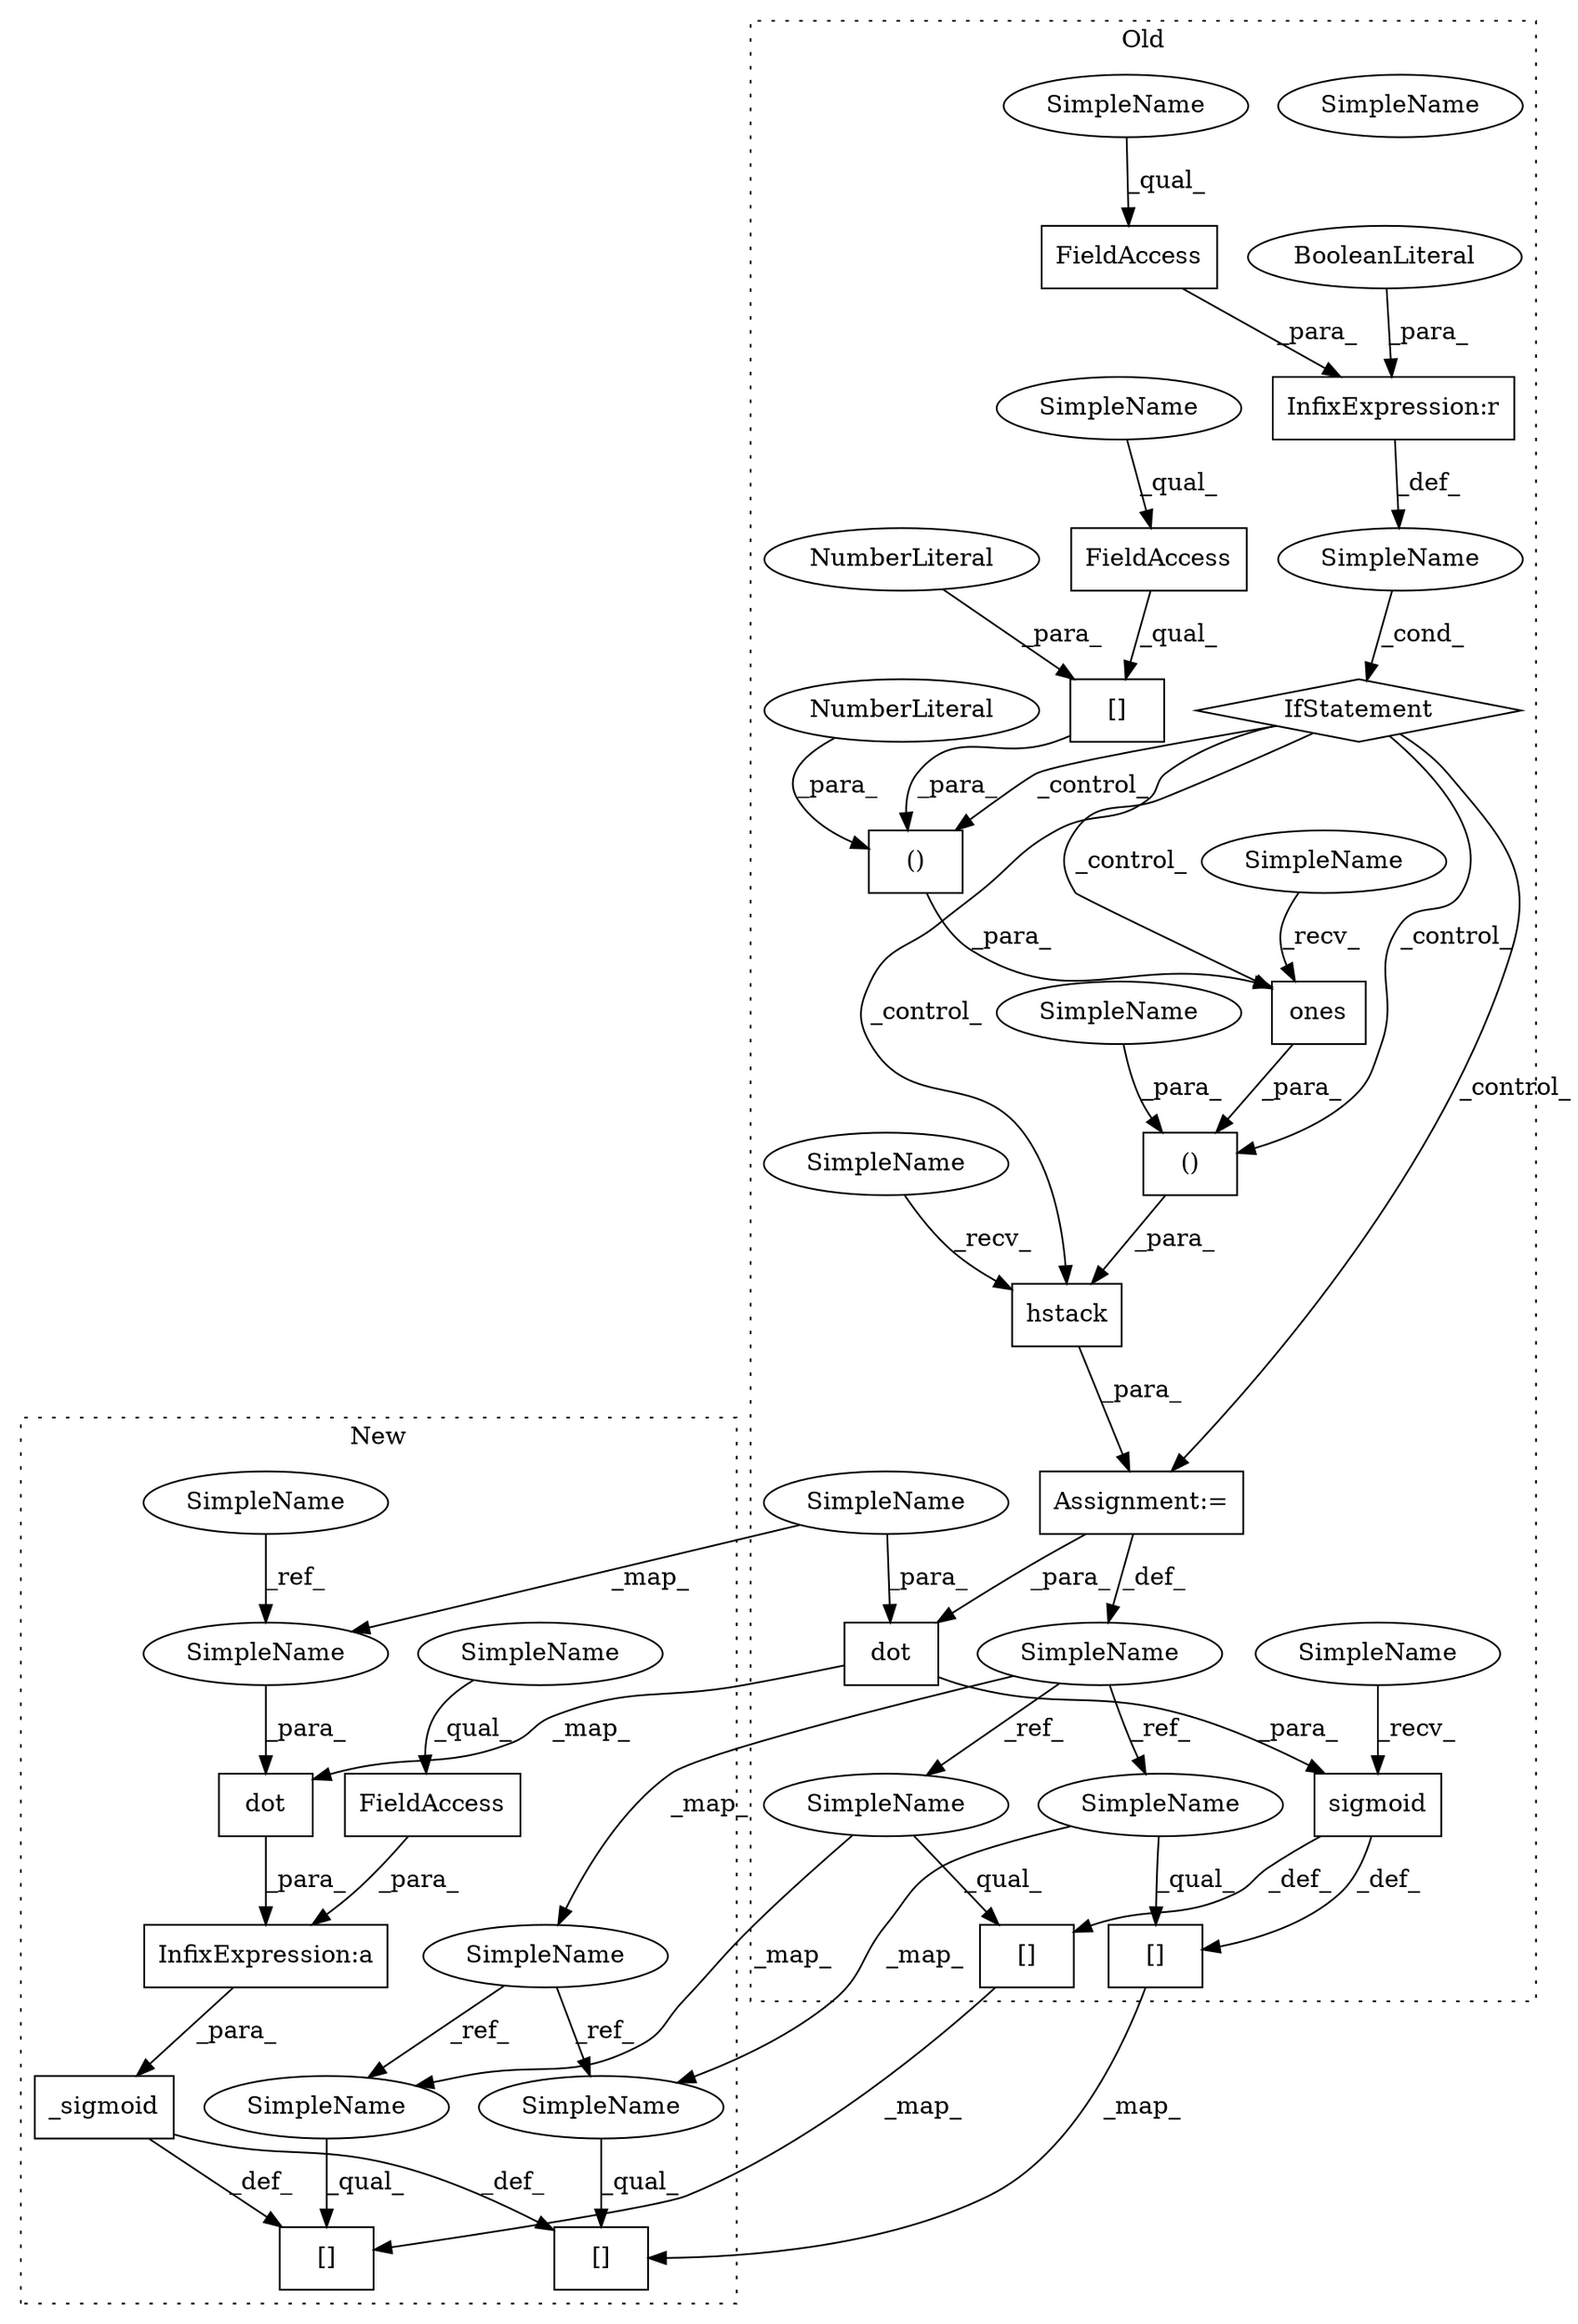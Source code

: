 digraph G {
subgraph cluster0 {
1 [label="SimpleName" a="42" s="2696" l="5" shape="ellipse"];
4 [label="hstack" a="32" s="2702,2784" l="14,2" shape="box"];
6 [label="[]" a="2" s="2942,2979" l="7,2" shape="box"];
7 [label="()" a="106" s="2716" l="68" shape="box"];
8 [label="[]" a="2" s="2854,2891" l="7,2" shape="box"];
10 [label="()" a="106" s="2734" l="29" shape="box"];
11 [label="[]" a="2" s="2734,2748" l="13,1" shape="box"];
12 [label="NumberLiteral" a="34" s="2762" l="1" shape="ellipse"];
13 [label="NumberLiteral" a="34" s="2747" l="1" shape="ellipse"];
14 [label="dot" a="32" s="2913,2934" l="4,1" shape="box"];
16 [label="InfixExpression:r" a="27" s="2671" l="4" shape="box"];
17 [label="sigmoid" a="32" s="2899,2935" l="8,1" shape="box"];
19 [label="FieldAccess" a="22" s="2657" l="14" shape="box"];
20 [label="FieldAccess" a="22" s="2734" l="12" shape="box"];
21 [label="SimpleName" a="42" s="2798" l="1" shape="ellipse"];
24 [label="IfStatement" a="25" s="2653,2679" l="4,2" shape="diamond"];
25 [label="ones" a="32" s="2722,2763" l="12,2" shape="box"];
26 [label="BooleanLiteral" a="9" s="2675" l="4" shape="ellipse"];
27 [label="SimpleName" a="42" s="" l="" shape="ellipse"];
28 [label="Assignment:=" a="7" s="2695" l="1" shape="box"];
30 [label="SimpleName" a="42" s="2657" l="4" shape="ellipse"];
31 [label="SimpleName" a="42" s="2894" l="4" shape="ellipse"];
32 [label="SimpleName" a="42" s="2854" l="1" shape="ellipse"];
33 [label="SimpleName" a="42" s="2942" l="1" shape="ellipse"];
34 [label="SimpleName" a="42" s="2734" l="6" shape="ellipse"];
35 [label="SimpleName" a="42" s="2917" l="6" shape="ellipse"];
36 [label="SimpleName" a="42" s="2778" l="6" shape="ellipse"];
37 [label="SimpleName" a="42" s="2716" l="5" shape="ellipse"];
38 [label="SimpleName" a="42" s="2696" l="5" shape="ellipse"];
label = "Old";
style="dotted";
}
subgraph cluster1 {
2 [label="_sigmoid" a="32" s="2883,2933" l="9,1" shape="box"];
3 [label="InfixExpression:a" a="27" s="2915" l="3" shape="box"];
5 [label="[]" a="2" s="2940,2982" l="12,2" shape="box"];
9 [label="[]" a="2" s="2838,2880" l="12,2" shape="box"];
15 [label="dot" a="32" s="2898,2914" l="4,1" shape="box"];
18 [label="FieldAccess" a="22" s="2918" l="15" shape="box"];
22 [label="SimpleName" a="42" s="2782" l="6" shape="ellipse"];
23 [label="SimpleName" a="42" s="2775" l="1" shape="ellipse"];
29 [label="SimpleName" a="42" s="2902" l="1" shape="ellipse"];
39 [label="SimpleName" a="42" s="2838" l="6" shape="ellipse"];
40 [label="SimpleName" a="42" s="2940" l="6" shape="ellipse"];
41 [label="SimpleName" a="42" s="2918" l="4" shape="ellipse"];
label = "New";
style="dotted";
}
2 -> 9 [label="_def_"];
2 -> 5 [label="_def_"];
3 -> 2 [label="_para_"];
4 -> 28 [label="_para_"];
6 -> 5 [label="_map_"];
7 -> 4 [label="_para_"];
8 -> 9 [label="_map_"];
10 -> 25 [label="_para_"];
11 -> 10 [label="_para_"];
12 -> 10 [label="_para_"];
13 -> 11 [label="_para_"];
14 -> 17 [label="_para_"];
14 -> 15 [label="_map_"];
15 -> 3 [label="_para_"];
16 -> 27 [label="_def_"];
17 -> 6 [label="_def_"];
17 -> 8 [label="_def_"];
18 -> 3 [label="_para_"];
19 -> 16 [label="_para_"];
20 -> 11 [label="_qual_"];
21 -> 33 [label="_ref_"];
21 -> 22 [label="_map_"];
21 -> 32 [label="_ref_"];
22 -> 39 [label="_ref_"];
22 -> 40 [label="_ref_"];
23 -> 29 [label="_ref_"];
24 -> 4 [label="_control_"];
24 -> 10 [label="_control_"];
24 -> 25 [label="_control_"];
24 -> 7 [label="_control_"];
24 -> 28 [label="_control_"];
25 -> 7 [label="_para_"];
26 -> 16 [label="_para_"];
27 -> 24 [label="_cond_"];
28 -> 21 [label="_def_"];
28 -> 14 [label="_para_"];
29 -> 15 [label="_para_"];
30 -> 19 [label="_qual_"];
31 -> 17 [label="_recv_"];
32 -> 8 [label="_qual_"];
32 -> 39 [label="_map_"];
33 -> 40 [label="_map_"];
33 -> 6 [label="_qual_"];
34 -> 20 [label="_qual_"];
35 -> 29 [label="_map_"];
35 -> 14 [label="_para_"];
36 -> 7 [label="_para_"];
37 -> 25 [label="_recv_"];
38 -> 4 [label="_recv_"];
39 -> 9 [label="_qual_"];
40 -> 5 [label="_qual_"];
41 -> 18 [label="_qual_"];
}